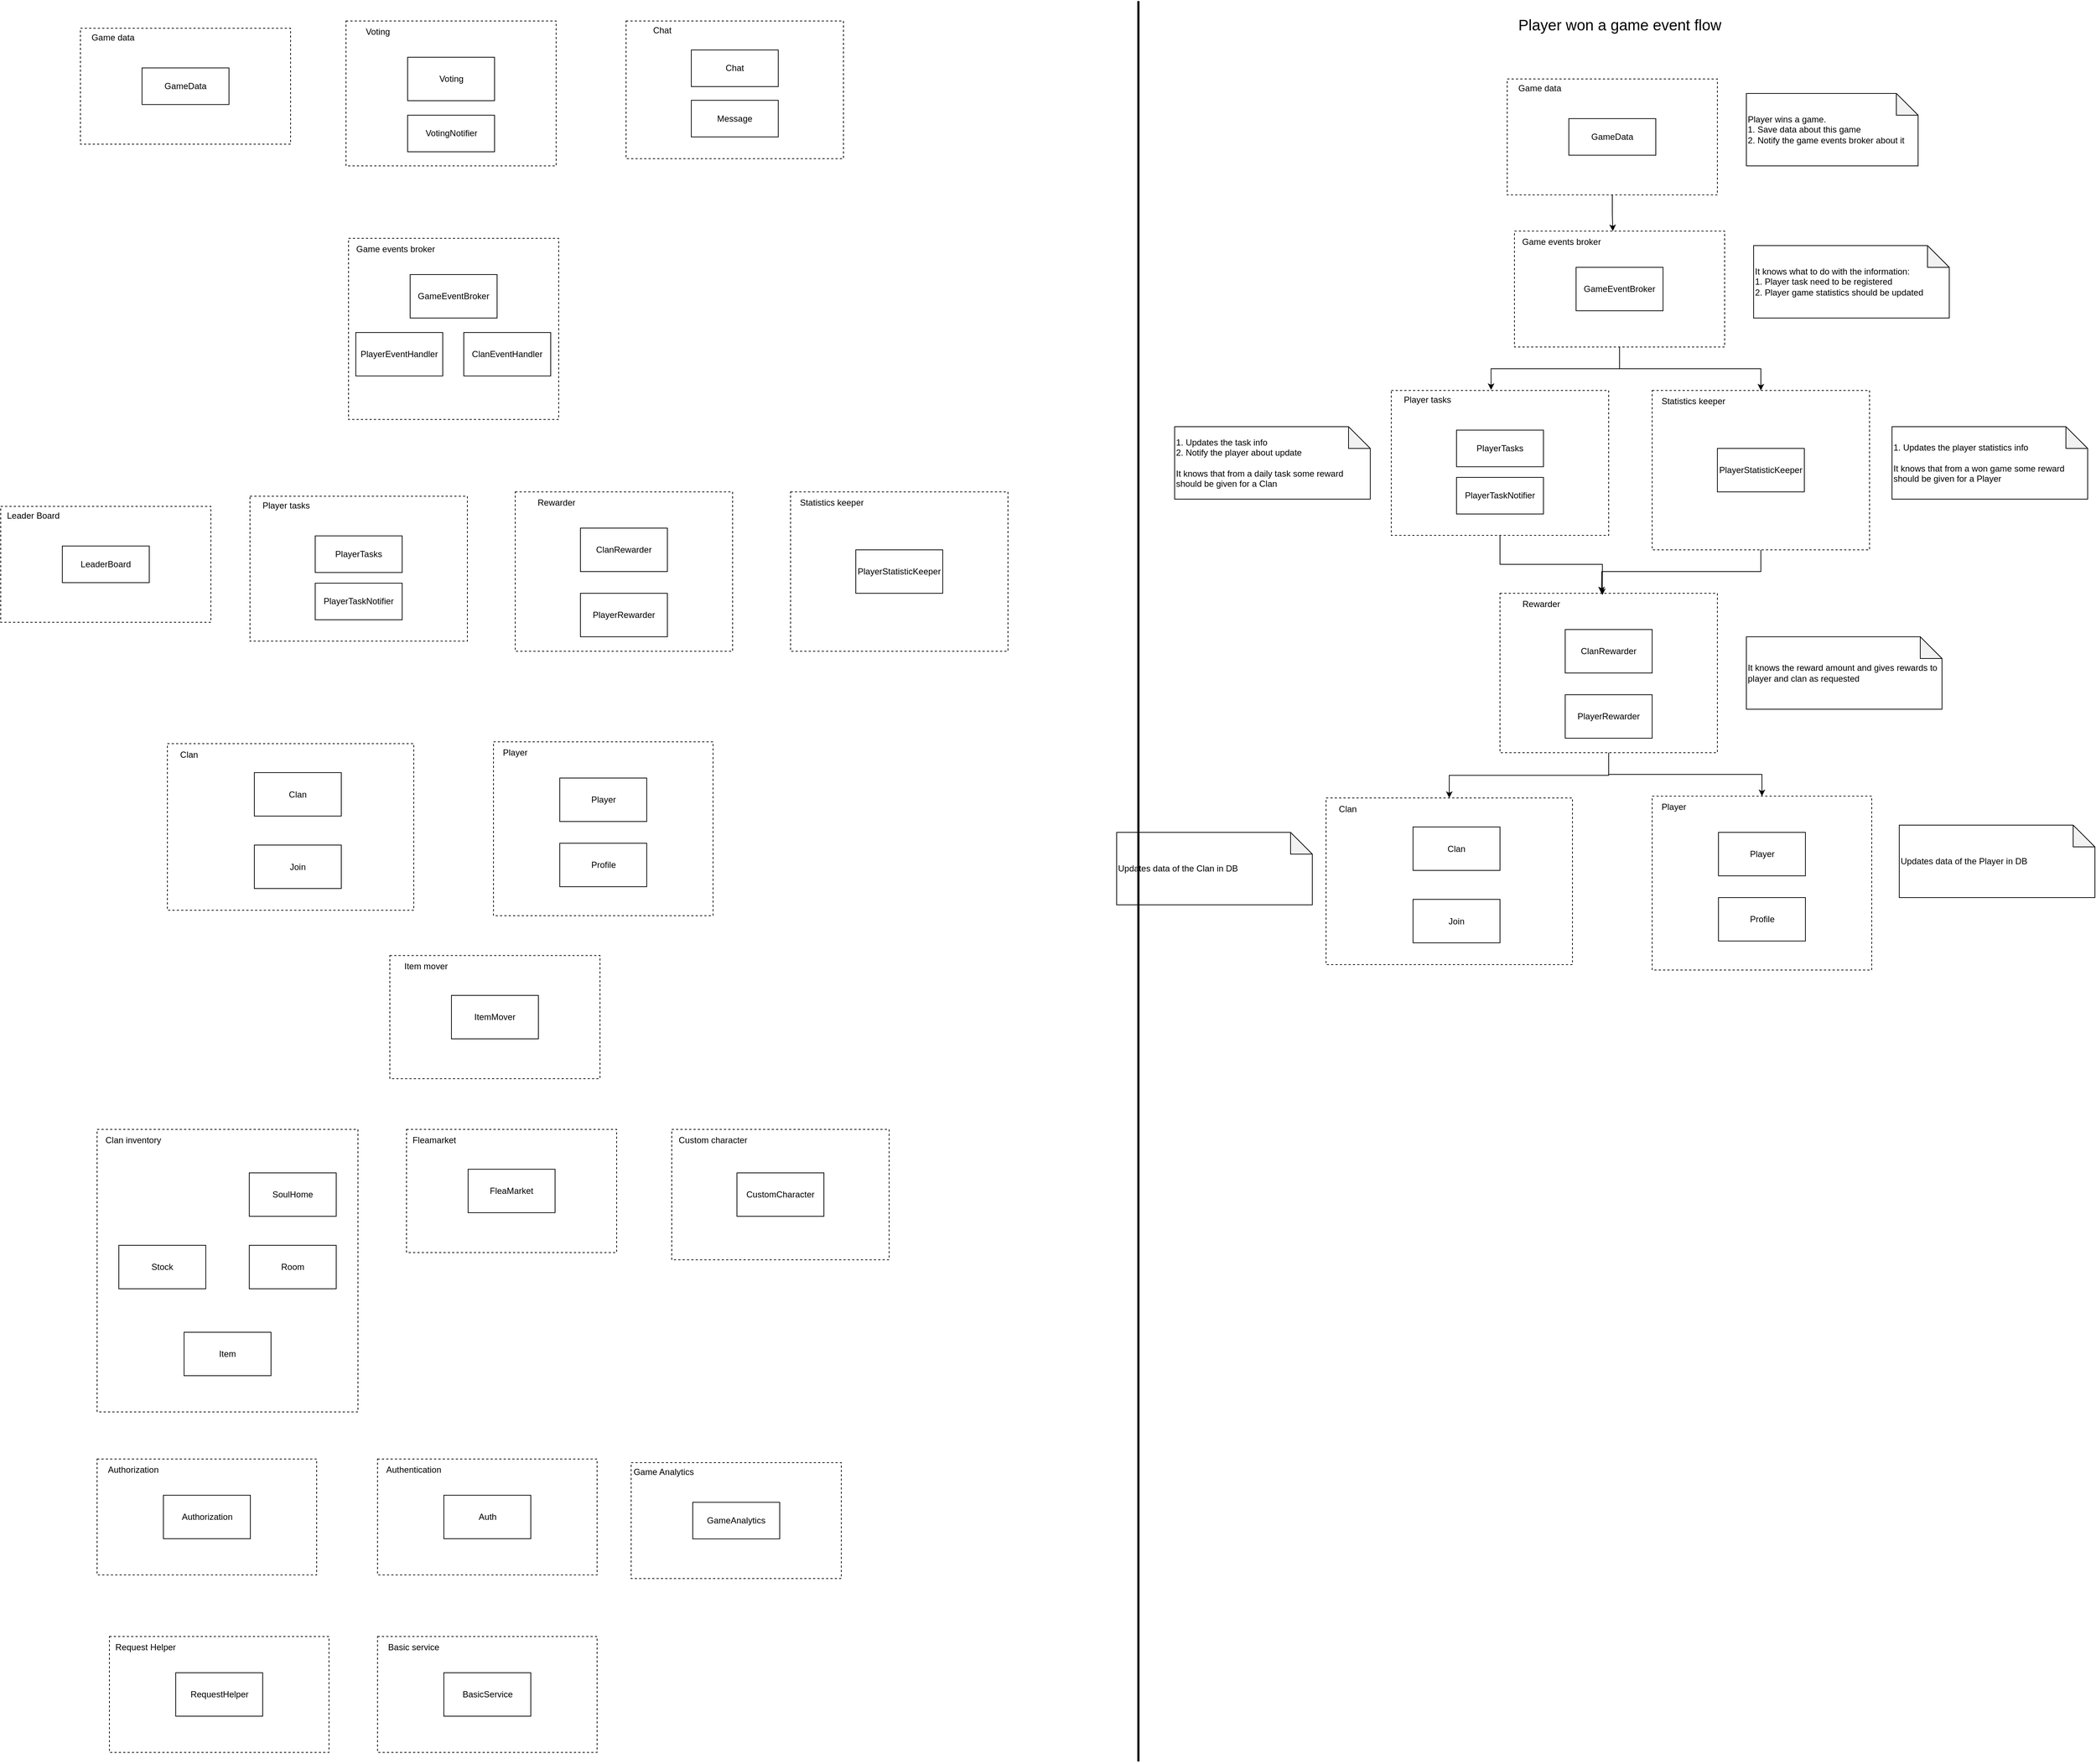 <mxfile version="24.7.17">
  <diagram id="C5RBs43oDa-KdzZeNtuy" name="Page-1">
    <mxGraphModel dx="2083" dy="2445" grid="1" gridSize="10" guides="1" tooltips="1" connect="1" arrows="1" fold="1" page="1" pageScale="1" pageWidth="827" pageHeight="1169" math="0" shadow="0">
      <root>
        <mxCell id="WIyWlLk6GJQsqaUBKTNV-0" />
        <mxCell id="WIyWlLk6GJQsqaUBKTNV-1" parent="WIyWlLk6GJQsqaUBKTNV-0" />
        <mxCell id="xSpBKCksksXmDGPZZ2uK-2" value="" style="rounded=0;whiteSpace=wrap;html=1;dashed=1;fillColor=none;" parent="WIyWlLk6GJQsqaUBKTNV-1" vertex="1">
          <mxGeometry x="273" y="480" width="360" height="390" as="geometry" />
        </mxCell>
        <mxCell id="_3Yxe7j3_LtKffiDOUv9-1" value="SoulHome" style="rounded=0;whiteSpace=wrap;html=1;" parent="WIyWlLk6GJQsqaUBKTNV-1" vertex="1">
          <mxGeometry x="483" y="540" width="120" height="60" as="geometry" />
        </mxCell>
        <mxCell id="_3Yxe7j3_LtKffiDOUv9-2" value="Stock" style="rounded=0;whiteSpace=wrap;html=1;" parent="WIyWlLk6GJQsqaUBKTNV-1" vertex="1">
          <mxGeometry x="303" y="640" width="120" height="60" as="geometry" />
        </mxCell>
        <mxCell id="_3Yxe7j3_LtKffiDOUv9-3" value="Room" style="rounded=0;whiteSpace=wrap;html=1;" parent="WIyWlLk6GJQsqaUBKTNV-1" vertex="1">
          <mxGeometry x="483" y="640" width="120" height="60" as="geometry" />
        </mxCell>
        <mxCell id="_3Yxe7j3_LtKffiDOUv9-4" value="Item" style="rounded=0;whiteSpace=wrap;html=1;" parent="WIyWlLk6GJQsqaUBKTNV-1" vertex="1">
          <mxGeometry x="393" y="760" width="120" height="60" as="geometry" />
        </mxCell>
        <mxCell id="xSpBKCksksXmDGPZZ2uK-0" value="Clan inventory" style="text;html=1;align=center;verticalAlign=middle;whiteSpace=wrap;rounded=0;" parent="WIyWlLk6GJQsqaUBKTNV-1" vertex="1">
          <mxGeometry x="273" y="480" width="100" height="30" as="geometry" />
        </mxCell>
        <mxCell id="xSpBKCksksXmDGPZZ2uK-36" value="" style="group" parent="WIyWlLk6GJQsqaUBKTNV-1" vertex="1" connectable="0">
          <mxGeometry x="370" y="-52.5" width="340" height="230" as="geometry" />
        </mxCell>
        <mxCell id="xSpBKCksksXmDGPZZ2uK-1" value="" style="rounded=0;whiteSpace=wrap;html=1;dashed=1;fillColor=none;" parent="xSpBKCksksXmDGPZZ2uK-36" vertex="1">
          <mxGeometry width="340" height="230" as="geometry" />
        </mxCell>
        <mxCell id="_3Yxe7j3_LtKffiDOUv9-0" value="Clan" style="rounded=0;whiteSpace=wrap;html=1;" parent="xSpBKCksksXmDGPZZ2uK-36" vertex="1">
          <mxGeometry x="120" y="40" width="120" height="60" as="geometry" />
        </mxCell>
        <mxCell id="_3Yxe7j3_LtKffiDOUv9-15" value="Clan" style="text;html=1;align=center;verticalAlign=middle;whiteSpace=wrap;rounded=0;" parent="xSpBKCksksXmDGPZZ2uK-36" vertex="1">
          <mxGeometry width="60" height="30" as="geometry" />
        </mxCell>
        <mxCell id="xSpBKCksksXmDGPZZ2uK-3" value="Join" style="rounded=0;whiteSpace=wrap;html=1;" parent="xSpBKCksksXmDGPZZ2uK-36" vertex="1">
          <mxGeometry x="120" y="140" width="120" height="60" as="geometry" />
        </mxCell>
        <mxCell id="xSpBKCksksXmDGPZZ2uK-37" value="" style="group" parent="WIyWlLk6GJQsqaUBKTNV-1" vertex="1" connectable="0">
          <mxGeometry x="820" y="-55" width="303" height="240" as="geometry" />
        </mxCell>
        <mxCell id="_3Yxe7j3_LtKffiDOUv9-12" value="" style="rounded=0;whiteSpace=wrap;html=1;dashed=1;fillColor=none;" parent="xSpBKCksksXmDGPZZ2uK-37" vertex="1">
          <mxGeometry width="303" height="240" as="geometry" />
        </mxCell>
        <mxCell id="_3Yxe7j3_LtKffiDOUv9-5" value="Player" style="rounded=0;whiteSpace=wrap;html=1;" parent="xSpBKCksksXmDGPZZ2uK-37" vertex="1">
          <mxGeometry x="91.5" y="50" width="120" height="60" as="geometry" />
        </mxCell>
        <mxCell id="_3Yxe7j3_LtKffiDOUv9-16" value="Player" style="text;html=1;align=center;verticalAlign=middle;whiteSpace=wrap;rounded=0;" parent="xSpBKCksksXmDGPZZ2uK-37" vertex="1">
          <mxGeometry width="60" height="30" as="geometry" />
        </mxCell>
        <mxCell id="xSpBKCksksXmDGPZZ2uK-22" value="Profile" style="rounded=0;whiteSpace=wrap;html=1;" parent="xSpBKCksksXmDGPZZ2uK-37" vertex="1">
          <mxGeometry x="91.5" y="140" width="120" height="60" as="geometry" />
        </mxCell>
        <mxCell id="xSpBKCksksXmDGPZZ2uK-39" value="" style="group" parent="WIyWlLk6GJQsqaUBKTNV-1" vertex="1" connectable="0">
          <mxGeometry x="660" y="935" width="303" height="160" as="geometry" />
        </mxCell>
        <mxCell id="xSpBKCksksXmDGPZZ2uK-23" value="" style="rounded=0;whiteSpace=wrap;html=1;dashed=1;fillColor=none;" parent="xSpBKCksksXmDGPZZ2uK-39" vertex="1">
          <mxGeometry width="303" height="160" as="geometry" />
        </mxCell>
        <mxCell id="xSpBKCksksXmDGPZZ2uK-24" value="Auth" style="rounded=0;whiteSpace=wrap;html=1;" parent="xSpBKCksksXmDGPZZ2uK-39" vertex="1">
          <mxGeometry x="91.5" y="50" width="120" height="60" as="geometry" />
        </mxCell>
        <mxCell id="xSpBKCksksXmDGPZZ2uK-26" value="Authentication" style="text;html=1;align=center;verticalAlign=middle;whiteSpace=wrap;rounded=0;" parent="xSpBKCksksXmDGPZZ2uK-39" vertex="1">
          <mxGeometry width="100" height="30" as="geometry" />
        </mxCell>
        <mxCell id="xSpBKCksksXmDGPZZ2uK-40" value="" style="group" parent="WIyWlLk6GJQsqaUBKTNV-1" vertex="1" connectable="0">
          <mxGeometry x="1066" y="480" width="300" height="180" as="geometry" />
        </mxCell>
        <mxCell id="xSpBKCksksXmDGPZZ2uK-6" value="" style="rounded=0;whiteSpace=wrap;html=1;dashed=1;fillColor=none;" parent="xSpBKCksksXmDGPZZ2uK-40" vertex="1">
          <mxGeometry width="300" height="180" as="geometry" />
        </mxCell>
        <mxCell id="_3Yxe7j3_LtKffiDOUv9-6" value="CustomCharacter" style="rounded=0;whiteSpace=wrap;html=1;" parent="xSpBKCksksXmDGPZZ2uK-40" vertex="1">
          <mxGeometry x="90" y="60" width="120" height="60" as="geometry" />
        </mxCell>
        <mxCell id="xSpBKCksksXmDGPZZ2uK-7" value="Custom character" style="text;html=1;align=center;verticalAlign=middle;whiteSpace=wrap;rounded=0;" parent="xSpBKCksksXmDGPZZ2uK-40" vertex="1">
          <mxGeometry width="114" height="30" as="geometry" />
        </mxCell>
        <mxCell id="xSpBKCksksXmDGPZZ2uK-41" value="" style="group" parent="WIyWlLk6GJQsqaUBKTNV-1" vertex="1" connectable="0">
          <mxGeometry x="250" y="-1040" width="290" height="160" as="geometry" />
        </mxCell>
        <mxCell id="_3Yxe7j3_LtKffiDOUv9-13" value="" style="rounded=0;whiteSpace=wrap;html=1;dashed=1;fillColor=none;" parent="xSpBKCksksXmDGPZZ2uK-41" vertex="1">
          <mxGeometry width="290" height="160" as="geometry" />
        </mxCell>
        <mxCell id="_3Yxe7j3_LtKffiDOUv9-8" value="GameData" style="rounded=0;whiteSpace=wrap;html=1;" parent="xSpBKCksksXmDGPZZ2uK-41" vertex="1">
          <mxGeometry x="85" y="54.738" width="120" height="50.526" as="geometry" />
        </mxCell>
        <mxCell id="_3Yxe7j3_LtKffiDOUv9-18" value="Game data" style="text;html=1;align=center;verticalAlign=middle;whiteSpace=wrap;rounded=0;" parent="xSpBKCksksXmDGPZZ2uK-41" vertex="1">
          <mxGeometry width="90" height="25.263" as="geometry" />
        </mxCell>
        <mxCell id="xSpBKCksksXmDGPZZ2uK-42" value="" style="group" parent="WIyWlLk6GJQsqaUBKTNV-1" vertex="1" connectable="0">
          <mxGeometry x="273" y="935" width="303" height="160" as="geometry" />
        </mxCell>
        <mxCell id="xSpBKCksksXmDGPZZ2uK-28" value="" style="rounded=0;whiteSpace=wrap;html=1;dashed=1;fillColor=none;" parent="xSpBKCksksXmDGPZZ2uK-42" vertex="1">
          <mxGeometry width="303" height="160" as="geometry" />
        </mxCell>
        <mxCell id="xSpBKCksksXmDGPZZ2uK-29" value="Authorization" style="rounded=0;whiteSpace=wrap;html=1;" parent="xSpBKCksksXmDGPZZ2uK-42" vertex="1">
          <mxGeometry x="91.5" y="50" width="120" height="60" as="geometry" />
        </mxCell>
        <mxCell id="xSpBKCksksXmDGPZZ2uK-30" value="Authorization" style="text;html=1;align=center;verticalAlign=middle;whiteSpace=wrap;rounded=0;" parent="xSpBKCksksXmDGPZZ2uK-42" vertex="1">
          <mxGeometry width="100" height="30" as="geometry" />
        </mxCell>
        <mxCell id="xSpBKCksksXmDGPZZ2uK-43" value="" style="group" parent="WIyWlLk6GJQsqaUBKTNV-1" vertex="1" connectable="0">
          <mxGeometry x="700" y="480" width="290" height="170" as="geometry" />
        </mxCell>
        <mxCell id="_3Yxe7j3_LtKffiDOUv9-14" value="" style="rounded=0;whiteSpace=wrap;html=1;dashed=1;fillColor=none;" parent="xSpBKCksksXmDGPZZ2uK-43" vertex="1">
          <mxGeometry width="290" height="170" as="geometry" />
        </mxCell>
        <mxCell id="_3Yxe7j3_LtKffiDOUv9-9" value="FleaMarket" style="rounded=0;whiteSpace=wrap;html=1;" parent="xSpBKCksksXmDGPZZ2uK-43" vertex="1">
          <mxGeometry x="85" y="55" width="120" height="60" as="geometry" />
        </mxCell>
        <mxCell id="_3Yxe7j3_LtKffiDOUv9-17" value="Fleamarket&amp;nbsp;" style="text;html=1;align=center;verticalAlign=middle;whiteSpace=wrap;rounded=0;" parent="xSpBKCksksXmDGPZZ2uK-43" vertex="1">
          <mxGeometry x="10" width="60" height="30" as="geometry" />
        </mxCell>
        <mxCell id="xSpBKCksksXmDGPZZ2uK-45" value="" style="group" parent="WIyWlLk6GJQsqaUBKTNV-1" vertex="1" connectable="0">
          <mxGeometry x="660" y="1180" width="303" height="160" as="geometry" />
        </mxCell>
        <mxCell id="xSpBKCksksXmDGPZZ2uK-32" value="" style="rounded=0;whiteSpace=wrap;html=1;dashed=1;fillColor=none;" parent="xSpBKCksksXmDGPZZ2uK-45" vertex="1">
          <mxGeometry width="303" height="160" as="geometry" />
        </mxCell>
        <mxCell id="xSpBKCksksXmDGPZZ2uK-33" value="Ba&lt;span style=&quot;background-color: initial;&quot;&gt;sic service&lt;/span&gt;" style="text;html=1;align=center;verticalAlign=middle;whiteSpace=wrap;rounded=0;" parent="xSpBKCksksXmDGPZZ2uK-45" vertex="1">
          <mxGeometry width="100" height="30" as="geometry" />
        </mxCell>
        <mxCell id="xSpBKCksksXmDGPZZ2uK-35" value="BasicService" style="rounded=0;whiteSpace=wrap;html=1;" parent="xSpBKCksksXmDGPZZ2uK-45" vertex="1">
          <mxGeometry x="91.5" y="50" width="120" height="60" as="geometry" />
        </mxCell>
        <mxCell id="xSpBKCksksXmDGPZZ2uK-49" value="" style="group" parent="WIyWlLk6GJQsqaUBKTNV-1" vertex="1" connectable="0">
          <mxGeometry x="850" y="-400" width="300" height="220" as="geometry" />
        </mxCell>
        <mxCell id="xSpBKCksksXmDGPZZ2uK-50" value="" style="rounded=0;whiteSpace=wrap;html=1;dashed=1;fillColor=none;" parent="xSpBKCksksXmDGPZZ2uK-49" vertex="1">
          <mxGeometry width="300" height="220" as="geometry" />
        </mxCell>
        <mxCell id="xSpBKCksksXmDGPZZ2uK-51" value="ClanRewarder" style="rounded=0;whiteSpace=wrap;html=1;" parent="xSpBKCksksXmDGPZZ2uK-49" vertex="1">
          <mxGeometry x="90" y="50" width="120" height="60" as="geometry" />
        </mxCell>
        <mxCell id="xSpBKCksksXmDGPZZ2uK-52" value="Rewarder" style="text;html=1;align=center;verticalAlign=middle;whiteSpace=wrap;rounded=0;" parent="xSpBKCksksXmDGPZZ2uK-49" vertex="1">
          <mxGeometry width="114" height="30" as="geometry" />
        </mxCell>
        <mxCell id="xSpBKCksksXmDGPZZ2uK-53" value="PlayerRewarder" style="rounded=0;whiteSpace=wrap;html=1;" parent="xSpBKCksksXmDGPZZ2uK-49" vertex="1">
          <mxGeometry x="90" y="140" width="120" height="60" as="geometry" />
        </mxCell>
        <mxCell id="xSpBKCksksXmDGPZZ2uK-79" value="" style="group" parent="WIyWlLk6GJQsqaUBKTNV-1" vertex="1" connectable="0">
          <mxGeometry x="677" y="240" width="290" height="170" as="geometry" />
        </mxCell>
        <mxCell id="xSpBKCksksXmDGPZZ2uK-80" value="" style="rounded=0;whiteSpace=wrap;html=1;dashed=1;fillColor=none;" parent="xSpBKCksksXmDGPZZ2uK-79" vertex="1">
          <mxGeometry width="290" height="170" as="geometry" />
        </mxCell>
        <mxCell id="xSpBKCksksXmDGPZZ2uK-81" value="ItemMover" style="rounded=0;whiteSpace=wrap;html=1;" parent="xSpBKCksksXmDGPZZ2uK-79" vertex="1">
          <mxGeometry x="85" y="55" width="120" height="60" as="geometry" />
        </mxCell>
        <mxCell id="xSpBKCksksXmDGPZZ2uK-82" value="Item mover" style="text;html=1;align=center;verticalAlign=middle;whiteSpace=wrap;rounded=0;" parent="xSpBKCksksXmDGPZZ2uK-79" vertex="1">
          <mxGeometry x="10" width="80" height="30" as="geometry" />
        </mxCell>
        <mxCell id="xSpBKCksksXmDGPZZ2uK-92" value="" style="group" parent="WIyWlLk6GJQsqaUBKTNV-1" vertex="1" connectable="0">
          <mxGeometry x="1003" y="-1050" width="300" height="190" as="geometry" />
        </mxCell>
        <mxCell id="xSpBKCksksXmDGPZZ2uK-93" value="" style="rounded=0;whiteSpace=wrap;html=1;dashed=1;fillColor=none;" parent="xSpBKCksksXmDGPZZ2uK-92" vertex="1">
          <mxGeometry width="300" height="190" as="geometry" />
        </mxCell>
        <mxCell id="xSpBKCksksXmDGPZZ2uK-94" value="Chat" style="rounded=0;whiteSpace=wrap;html=1;" parent="xSpBKCksksXmDGPZZ2uK-92" vertex="1">
          <mxGeometry x="90" y="39.997" width="120" height="50.526" as="geometry" />
        </mxCell>
        <mxCell id="xSpBKCksksXmDGPZZ2uK-95" value="Chat" style="text;html=1;align=center;verticalAlign=middle;whiteSpace=wrap;rounded=0;" parent="xSpBKCksksXmDGPZZ2uK-92" vertex="1">
          <mxGeometry width="100" height="25.263" as="geometry" />
        </mxCell>
        <mxCell id="xSpBKCksksXmDGPZZ2uK-96" value="Message" style="rounded=0;whiteSpace=wrap;html=1;" parent="xSpBKCksksXmDGPZZ2uK-92" vertex="1">
          <mxGeometry x="90" y="109.477" width="120" height="50.526" as="geometry" />
        </mxCell>
        <mxCell id="xSpBKCksksXmDGPZZ2uK-101" value="" style="group" parent="WIyWlLk6GJQsqaUBKTNV-1" vertex="1" connectable="0">
          <mxGeometry x="1230" y="-400" width="300" height="220" as="geometry" />
        </mxCell>
        <mxCell id="xSpBKCksksXmDGPZZ2uK-102" value="" style="rounded=0;whiteSpace=wrap;html=1;dashed=1;fillColor=none;" parent="xSpBKCksksXmDGPZZ2uK-101" vertex="1">
          <mxGeometry width="300" height="220" as="geometry" />
        </mxCell>
        <mxCell id="xSpBKCksksXmDGPZZ2uK-104" value="Statistics keeper" style="text;html=1;align=center;verticalAlign=middle;whiteSpace=wrap;rounded=0;" parent="xSpBKCksksXmDGPZZ2uK-101" vertex="1">
          <mxGeometry width="114" height="30" as="geometry" />
        </mxCell>
        <mxCell id="xSpBKCksksXmDGPZZ2uK-105" value="PlayerStatisticKeeper" style="rounded=0;whiteSpace=wrap;html=1;" parent="xSpBKCksksXmDGPZZ2uK-101" vertex="1">
          <mxGeometry x="90" y="80" width="120" height="60" as="geometry" />
        </mxCell>
        <mxCell id="xSpBKCksksXmDGPZZ2uK-106" value="" style="group" parent="WIyWlLk6GJQsqaUBKTNV-1" vertex="1" connectable="0">
          <mxGeometry x="620" y="-750" width="290" height="250" as="geometry" />
        </mxCell>
        <mxCell id="xSpBKCksksXmDGPZZ2uK-107" value="" style="rounded=0;whiteSpace=wrap;html=1;dashed=1;fillColor=none;" parent="xSpBKCksksXmDGPZZ2uK-106" vertex="1">
          <mxGeometry width="290" height="250" as="geometry" />
        </mxCell>
        <mxCell id="xSpBKCksksXmDGPZZ2uK-108" value="GameEventBroker" style="rounded=0;whiteSpace=wrap;html=1;" parent="xSpBKCksksXmDGPZZ2uK-106" vertex="1">
          <mxGeometry x="85" y="50" width="120" height="60" as="geometry" />
        </mxCell>
        <mxCell id="xSpBKCksksXmDGPZZ2uK-109" value="Game events broker" style="text;html=1;align=center;verticalAlign=middle;whiteSpace=wrap;rounded=0;" parent="xSpBKCksksXmDGPZZ2uK-106" vertex="1">
          <mxGeometry width="130" height="30" as="geometry" />
        </mxCell>
        <mxCell id="3SYLePcLEChU1F_e8hGt-3" value="PlayerEventHandler" style="rounded=0;whiteSpace=wrap;html=1;" parent="xSpBKCksksXmDGPZZ2uK-106" vertex="1">
          <mxGeometry x="10" y="130" width="120" height="60" as="geometry" />
        </mxCell>
        <mxCell id="3SYLePcLEChU1F_e8hGt-4" value="ClanEventHandler" style="rounded=0;whiteSpace=wrap;html=1;" parent="xSpBKCksksXmDGPZZ2uK-106" vertex="1">
          <mxGeometry x="159" y="130" width="120" height="60" as="geometry" />
        </mxCell>
        <mxCell id="xSpBKCksksXmDGPZZ2uK-116" value="" style="group" parent="WIyWlLk6GJQsqaUBKTNV-1" vertex="1" connectable="0">
          <mxGeometry x="616.5" y="-1050" width="290" height="200" as="geometry" />
        </mxCell>
        <mxCell id="xSpBKCksksXmDGPZZ2uK-4" value="" style="rounded=0;whiteSpace=wrap;html=1;dashed=1;fillColor=none;container=0;" parent="xSpBKCksksXmDGPZZ2uK-116" vertex="1">
          <mxGeometry width="290" height="200" as="geometry" />
        </mxCell>
        <mxCell id="_3Yxe7j3_LtKffiDOUv9-10" value="Voting" style="rounded=0;whiteSpace=wrap;html=1;container=0;" parent="xSpBKCksksXmDGPZZ2uK-116" vertex="1">
          <mxGeometry x="85" y="50" width="120" height="60" as="geometry" />
        </mxCell>
        <mxCell id="xSpBKCksksXmDGPZZ2uK-5" value="Voting" style="text;html=1;align=center;verticalAlign=middle;whiteSpace=wrap;rounded=0;container=0;" parent="xSpBKCksksXmDGPZZ2uK-116" vertex="1">
          <mxGeometry width="87" height="30" as="geometry" />
        </mxCell>
        <mxCell id="xSpBKCksksXmDGPZZ2uK-115" value="VotingNotifier" style="rounded=0;whiteSpace=wrap;html=1;container=0;" parent="xSpBKCksksXmDGPZZ2uK-116" vertex="1">
          <mxGeometry x="85" y="129.997" width="120" height="50.526" as="geometry" />
        </mxCell>
        <mxCell id="xSpBKCksksXmDGPZZ2uK-117" value="" style="group" parent="WIyWlLk6GJQsqaUBKTNV-1" vertex="1" connectable="0">
          <mxGeometry x="484" y="-394" width="300" height="200" as="geometry" />
        </mxCell>
        <mxCell id="xSpBKCksksXmDGPZZ2uK-8" value="" style="rounded=0;whiteSpace=wrap;html=1;dashed=1;fillColor=none;" parent="xSpBKCksksXmDGPZZ2uK-117" vertex="1">
          <mxGeometry width="300" height="200" as="geometry" />
        </mxCell>
        <mxCell id="_3Yxe7j3_LtKffiDOUv9-7" value="PlayerTasks" style="rounded=0;whiteSpace=wrap;html=1;" parent="xSpBKCksksXmDGPZZ2uK-117" vertex="1">
          <mxGeometry x="90" y="54.737" width="120" height="50.526" as="geometry" />
        </mxCell>
        <mxCell id="xSpBKCksksXmDGPZZ2uK-9" value="Player tasks" style="text;html=1;align=center;verticalAlign=middle;whiteSpace=wrap;rounded=0;" parent="xSpBKCksksXmDGPZZ2uK-117" vertex="1">
          <mxGeometry width="100" height="25.263" as="geometry" />
        </mxCell>
        <mxCell id="xSpBKCksksXmDGPZZ2uK-112" value="PlayerTaskNotifier" style="rounded=0;whiteSpace=wrap;html=1;" parent="xSpBKCksksXmDGPZZ2uK-117" vertex="1">
          <mxGeometry x="90" y="119.997" width="120" height="50.526" as="geometry" />
        </mxCell>
        <mxCell id="xSpBKCksksXmDGPZZ2uK-120" value="" style="group" parent="WIyWlLk6GJQsqaUBKTNV-1" vertex="1" connectable="0">
          <mxGeometry x="2219" y="-970" width="290" height="160" as="geometry" />
        </mxCell>
        <mxCell id="xSpBKCksksXmDGPZZ2uK-121" value="" style="rounded=0;whiteSpace=wrap;html=1;dashed=1;fillColor=none;" parent="xSpBKCksksXmDGPZZ2uK-120" vertex="1">
          <mxGeometry width="290" height="160" as="geometry" />
        </mxCell>
        <mxCell id="xSpBKCksksXmDGPZZ2uK-122" value="GameData" style="rounded=0;whiteSpace=wrap;html=1;" parent="xSpBKCksksXmDGPZZ2uK-120" vertex="1">
          <mxGeometry x="85" y="54.738" width="120" height="50.526" as="geometry" />
        </mxCell>
        <mxCell id="xSpBKCksksXmDGPZZ2uK-123" value="Game data" style="text;html=1;align=center;verticalAlign=middle;whiteSpace=wrap;rounded=0;" parent="xSpBKCksksXmDGPZZ2uK-120" vertex="1">
          <mxGeometry width="90" height="25.263" as="geometry" />
        </mxCell>
        <mxCell id="xSpBKCksksXmDGPZZ2uK-124" value="" style="group" parent="WIyWlLk6GJQsqaUBKTNV-1" vertex="1" connectable="0">
          <mxGeometry x="2229" y="-760" width="290" height="160" as="geometry" />
        </mxCell>
        <mxCell id="xSpBKCksksXmDGPZZ2uK-125" value="" style="rounded=0;whiteSpace=wrap;html=1;dashed=1;fillColor=none;" parent="xSpBKCksksXmDGPZZ2uK-124" vertex="1">
          <mxGeometry width="290" height="160" as="geometry" />
        </mxCell>
        <mxCell id="xSpBKCksksXmDGPZZ2uK-126" value="GameEventBroker" style="rounded=0;whiteSpace=wrap;html=1;" parent="xSpBKCksksXmDGPZZ2uK-124" vertex="1">
          <mxGeometry x="85" y="50" width="120" height="60" as="geometry" />
        </mxCell>
        <mxCell id="xSpBKCksksXmDGPZZ2uK-127" value="Game events broker" style="text;html=1;align=center;verticalAlign=middle;whiteSpace=wrap;rounded=0;" parent="xSpBKCksksXmDGPZZ2uK-124" vertex="1">
          <mxGeometry width="130" height="30" as="geometry" />
        </mxCell>
        <mxCell id="xSpBKCksksXmDGPZZ2uK-128" value="" style="group" parent="WIyWlLk6GJQsqaUBKTNV-1" vertex="1" connectable="0">
          <mxGeometry x="2059" y="-540" width="300" height="200" as="geometry" />
        </mxCell>
        <mxCell id="xSpBKCksksXmDGPZZ2uK-129" value="" style="rounded=0;whiteSpace=wrap;html=1;dashed=1;fillColor=none;" parent="xSpBKCksksXmDGPZZ2uK-128" vertex="1">
          <mxGeometry width="300" height="200" as="geometry" />
        </mxCell>
        <mxCell id="xSpBKCksksXmDGPZZ2uK-130" value="PlayerTasks" style="rounded=0;whiteSpace=wrap;html=1;" parent="xSpBKCksksXmDGPZZ2uK-128" vertex="1">
          <mxGeometry x="90" y="54.737" width="120" height="50.526" as="geometry" />
        </mxCell>
        <mxCell id="xSpBKCksksXmDGPZZ2uK-131" value="Player tasks" style="text;html=1;align=center;verticalAlign=middle;whiteSpace=wrap;rounded=0;" parent="xSpBKCksksXmDGPZZ2uK-128" vertex="1">
          <mxGeometry width="100" height="25.263" as="geometry" />
        </mxCell>
        <mxCell id="xSpBKCksksXmDGPZZ2uK-132" value="PlayerTaskNotifier" style="rounded=0;whiteSpace=wrap;html=1;" parent="xSpBKCksksXmDGPZZ2uK-128" vertex="1">
          <mxGeometry x="90" y="119.997" width="120" height="50.526" as="geometry" />
        </mxCell>
        <mxCell id="xSpBKCksksXmDGPZZ2uK-133" value="" style="group" parent="WIyWlLk6GJQsqaUBKTNV-1" vertex="1" connectable="0">
          <mxGeometry x="2419" y="-540" width="300" height="220" as="geometry" />
        </mxCell>
        <mxCell id="xSpBKCksksXmDGPZZ2uK-157" style="edgeStyle=orthogonalEdgeStyle;rounded=0;orthogonalLoop=1;jettySize=auto;html=1;exitX=0.5;exitY=1;exitDx=0;exitDy=0;" parent="xSpBKCksksXmDGPZZ2uK-133" source="xSpBKCksksXmDGPZZ2uK-134" edge="1">
          <mxGeometry relative="1" as="geometry">
            <mxPoint x="-70" y="280" as="targetPoint" />
          </mxGeometry>
        </mxCell>
        <mxCell id="xSpBKCksksXmDGPZZ2uK-134" value="" style="rounded=0;whiteSpace=wrap;html=1;dashed=1;fillColor=none;" parent="xSpBKCksksXmDGPZZ2uK-133" vertex="1">
          <mxGeometry width="300" height="220" as="geometry" />
        </mxCell>
        <mxCell id="xSpBKCksksXmDGPZZ2uK-136" value="Statistics keeper" style="text;html=1;align=center;verticalAlign=middle;whiteSpace=wrap;rounded=0;" parent="xSpBKCksksXmDGPZZ2uK-133" vertex="1">
          <mxGeometry width="114" height="30" as="geometry" />
        </mxCell>
        <mxCell id="xSpBKCksksXmDGPZZ2uK-137" value="PlayerStatisticKeeper" style="rounded=0;whiteSpace=wrap;html=1;" parent="xSpBKCksksXmDGPZZ2uK-133" vertex="1">
          <mxGeometry x="90" y="80" width="120" height="60" as="geometry" />
        </mxCell>
        <mxCell id="xSpBKCksksXmDGPZZ2uK-138" value="" style="group" parent="WIyWlLk6GJQsqaUBKTNV-1" vertex="1" connectable="0">
          <mxGeometry x="2209" y="-260" width="300" height="220" as="geometry" />
        </mxCell>
        <mxCell id="xSpBKCksksXmDGPZZ2uK-139" value="" style="rounded=0;whiteSpace=wrap;html=1;dashed=1;fillColor=none;" parent="xSpBKCksksXmDGPZZ2uK-138" vertex="1">
          <mxGeometry width="300" height="220" as="geometry" />
        </mxCell>
        <mxCell id="xSpBKCksksXmDGPZZ2uK-140" value="ClanRewarder" style="rounded=0;whiteSpace=wrap;html=1;" parent="xSpBKCksksXmDGPZZ2uK-138" vertex="1">
          <mxGeometry x="90" y="50" width="120" height="60" as="geometry" />
        </mxCell>
        <mxCell id="xSpBKCksksXmDGPZZ2uK-141" value="Rewarder" style="text;html=1;align=center;verticalAlign=middle;whiteSpace=wrap;rounded=0;" parent="xSpBKCksksXmDGPZZ2uK-138" vertex="1">
          <mxGeometry width="114" height="30" as="geometry" />
        </mxCell>
        <mxCell id="xSpBKCksksXmDGPZZ2uK-142" value="PlayerRewarder" style="rounded=0;whiteSpace=wrap;html=1;" parent="xSpBKCksksXmDGPZZ2uK-138" vertex="1">
          <mxGeometry x="90" y="140" width="120" height="60" as="geometry" />
        </mxCell>
        <mxCell id="xSpBKCksksXmDGPZZ2uK-143" value="" style="group" parent="WIyWlLk6GJQsqaUBKTNV-1" vertex="1" connectable="0">
          <mxGeometry x="1969" y="22.5" width="340" height="230" as="geometry" />
        </mxCell>
        <mxCell id="xSpBKCksksXmDGPZZ2uK-144" value="" style="rounded=0;whiteSpace=wrap;html=1;dashed=1;fillColor=none;" parent="xSpBKCksksXmDGPZZ2uK-143" vertex="1">
          <mxGeometry width="340" height="230" as="geometry" />
        </mxCell>
        <mxCell id="xSpBKCksksXmDGPZZ2uK-145" value="Clan" style="rounded=0;whiteSpace=wrap;html=1;" parent="xSpBKCksksXmDGPZZ2uK-143" vertex="1">
          <mxGeometry x="120" y="40" width="120" height="60" as="geometry" />
        </mxCell>
        <mxCell id="xSpBKCksksXmDGPZZ2uK-146" value="Clan" style="text;html=1;align=center;verticalAlign=middle;whiteSpace=wrap;rounded=0;" parent="xSpBKCksksXmDGPZZ2uK-143" vertex="1">
          <mxGeometry width="60" height="30" as="geometry" />
        </mxCell>
        <mxCell id="xSpBKCksksXmDGPZZ2uK-147" value="Join" style="rounded=0;whiteSpace=wrap;html=1;" parent="xSpBKCksksXmDGPZZ2uK-143" vertex="1">
          <mxGeometry x="120" y="140" width="120" height="60" as="geometry" />
        </mxCell>
        <mxCell id="xSpBKCksksXmDGPZZ2uK-148" value="" style="group" parent="WIyWlLk6GJQsqaUBKTNV-1" vertex="1" connectable="0">
          <mxGeometry x="2419" y="20" width="303" height="240" as="geometry" />
        </mxCell>
        <mxCell id="xSpBKCksksXmDGPZZ2uK-149" value="" style="rounded=0;whiteSpace=wrap;html=1;dashed=1;fillColor=none;" parent="xSpBKCksksXmDGPZZ2uK-148" vertex="1">
          <mxGeometry width="303" height="240" as="geometry" />
        </mxCell>
        <mxCell id="xSpBKCksksXmDGPZZ2uK-150" value="Player" style="rounded=0;whiteSpace=wrap;html=1;" parent="xSpBKCksksXmDGPZZ2uK-148" vertex="1">
          <mxGeometry x="91.5" y="50" width="120" height="60" as="geometry" />
        </mxCell>
        <mxCell id="xSpBKCksksXmDGPZZ2uK-151" value="Player" style="text;html=1;align=center;verticalAlign=middle;whiteSpace=wrap;rounded=0;" parent="xSpBKCksksXmDGPZZ2uK-148" vertex="1">
          <mxGeometry width="60" height="30" as="geometry" />
        </mxCell>
        <mxCell id="xSpBKCksksXmDGPZZ2uK-152" value="Profile" style="rounded=0;whiteSpace=wrap;html=1;" parent="xSpBKCksksXmDGPZZ2uK-148" vertex="1">
          <mxGeometry x="91.5" y="140" width="120" height="60" as="geometry" />
        </mxCell>
        <mxCell id="xSpBKCksksXmDGPZZ2uK-153" style="edgeStyle=orthogonalEdgeStyle;rounded=0;orthogonalLoop=1;jettySize=auto;html=1;exitX=0.5;exitY=1;exitDx=0;exitDy=0;entryX=0.468;entryY=0;entryDx=0;entryDy=0;entryPerimeter=0;" parent="WIyWlLk6GJQsqaUBKTNV-1" source="xSpBKCksksXmDGPZZ2uK-121" target="xSpBKCksksXmDGPZZ2uK-125" edge="1">
          <mxGeometry relative="1" as="geometry" />
        </mxCell>
        <mxCell id="xSpBKCksksXmDGPZZ2uK-154" style="edgeStyle=orthogonalEdgeStyle;rounded=0;orthogonalLoop=1;jettySize=auto;html=1;exitX=0.5;exitY=1;exitDx=0;exitDy=0;entryX=0.459;entryY=-0.004;entryDx=0;entryDy=0;entryPerimeter=0;" parent="WIyWlLk6GJQsqaUBKTNV-1" source="xSpBKCksksXmDGPZZ2uK-125" target="xSpBKCksksXmDGPZZ2uK-129" edge="1">
          <mxGeometry relative="1" as="geometry" />
        </mxCell>
        <mxCell id="xSpBKCksksXmDGPZZ2uK-155" style="edgeStyle=orthogonalEdgeStyle;rounded=0;orthogonalLoop=1;jettySize=auto;html=1;entryX=0.5;entryY=0;entryDx=0;entryDy=0;" parent="WIyWlLk6GJQsqaUBKTNV-1" source="xSpBKCksksXmDGPZZ2uK-125" target="xSpBKCksksXmDGPZZ2uK-134" edge="1">
          <mxGeometry relative="1" as="geometry" />
        </mxCell>
        <mxCell id="xSpBKCksksXmDGPZZ2uK-156" style="edgeStyle=orthogonalEdgeStyle;rounded=0;orthogonalLoop=1;jettySize=auto;html=1;exitX=0.5;exitY=1;exitDx=0;exitDy=0;entryX=0.471;entryY=0.011;entryDx=0;entryDy=0;entryPerimeter=0;" parent="WIyWlLk6GJQsqaUBKTNV-1" source="xSpBKCksksXmDGPZZ2uK-129" target="xSpBKCksksXmDGPZZ2uK-139" edge="1">
          <mxGeometry relative="1" as="geometry" />
        </mxCell>
        <mxCell id="xSpBKCksksXmDGPZZ2uK-158" style="edgeStyle=orthogonalEdgeStyle;rounded=0;orthogonalLoop=1;jettySize=auto;html=1;exitX=0.5;exitY=1;exitDx=0;exitDy=0;" parent="WIyWlLk6GJQsqaUBKTNV-1" source="xSpBKCksksXmDGPZZ2uK-139" target="xSpBKCksksXmDGPZZ2uK-144" edge="1">
          <mxGeometry relative="1" as="geometry" />
        </mxCell>
        <mxCell id="xSpBKCksksXmDGPZZ2uK-159" style="edgeStyle=orthogonalEdgeStyle;rounded=0;orthogonalLoop=1;jettySize=auto;html=1;exitX=0.5;exitY=1;exitDx=0;exitDy=0;" parent="WIyWlLk6GJQsqaUBKTNV-1" source="xSpBKCksksXmDGPZZ2uK-139" target="xSpBKCksksXmDGPZZ2uK-149" edge="1">
          <mxGeometry relative="1" as="geometry" />
        </mxCell>
        <mxCell id="xSpBKCksksXmDGPZZ2uK-161" value="Player wins a game.&lt;div&gt;1. Save data about this game&lt;/div&gt;&lt;div&gt;2. Notify the game events broker about it&lt;/div&gt;" style="shape=note;whiteSpace=wrap;html=1;backgroundOutline=1;darkOpacity=0.05;align=left;" parent="WIyWlLk6GJQsqaUBKTNV-1" vertex="1">
          <mxGeometry x="2549" y="-950" width="237" height="100" as="geometry" />
        </mxCell>
        <mxCell id="xSpBKCksksXmDGPZZ2uK-162" value="&lt;div&gt;It knows what to do with the information:&lt;/div&gt;&lt;div&gt;1. Player task need to be registered&lt;/div&gt;&lt;div&gt;2. Player game statistics should be updated&lt;/div&gt;" style="shape=note;whiteSpace=wrap;html=1;backgroundOutline=1;darkOpacity=0.05;align=left;" parent="WIyWlLk6GJQsqaUBKTNV-1" vertex="1">
          <mxGeometry x="2559" y="-740" width="270" height="100" as="geometry" />
        </mxCell>
        <mxCell id="xSpBKCksksXmDGPZZ2uK-163" value="&lt;div&gt;1. Updates the task info&lt;/div&gt;&lt;div&gt;2. Notify the player about update&lt;/div&gt;&lt;div&gt;&lt;br&gt;&lt;/div&gt;&lt;div&gt;It knows that from a daily task some reward should be given for a Clan&lt;/div&gt;" style="shape=note;whiteSpace=wrap;html=1;backgroundOutline=1;darkOpacity=0.05;align=left;" parent="WIyWlLk6GJQsqaUBKTNV-1" vertex="1">
          <mxGeometry x="1760" y="-490" width="270" height="100" as="geometry" />
        </mxCell>
        <mxCell id="xSpBKCksksXmDGPZZ2uK-164" value="It knows the reward amount and gives rewards to player and clan as requested" style="shape=note;whiteSpace=wrap;html=1;backgroundOutline=1;darkOpacity=0.05;align=left;" parent="WIyWlLk6GJQsqaUBKTNV-1" vertex="1">
          <mxGeometry x="2549" y="-200" width="270" height="100" as="geometry" />
        </mxCell>
        <mxCell id="xSpBKCksksXmDGPZZ2uK-165" value="&lt;div&gt;1. Updates the player statistics info&lt;/div&gt;&lt;div&gt;&lt;br&gt;&lt;/div&gt;&lt;div&gt;It knows that from a won game&lt;span style=&quot;background-color: initial;&quot;&gt;&amp;nbsp;some reward should be given for a Player&lt;/span&gt;&lt;/div&gt;" style="shape=note;whiteSpace=wrap;html=1;backgroundOutline=1;darkOpacity=0.05;align=left;" parent="WIyWlLk6GJQsqaUBKTNV-1" vertex="1">
          <mxGeometry x="2750" y="-490" width="270" height="100" as="geometry" />
        </mxCell>
        <mxCell id="xSpBKCksksXmDGPZZ2uK-166" value="Updates data of the Player in DB" style="shape=note;whiteSpace=wrap;html=1;backgroundOutline=1;darkOpacity=0.05;align=left;" parent="WIyWlLk6GJQsqaUBKTNV-1" vertex="1">
          <mxGeometry x="2760" y="60" width="270" height="100" as="geometry" />
        </mxCell>
        <mxCell id="xSpBKCksksXmDGPZZ2uK-167" value="Updates data of the Clan in DB" style="shape=note;whiteSpace=wrap;html=1;backgroundOutline=1;darkOpacity=0.05;align=left;" parent="WIyWlLk6GJQsqaUBKTNV-1" vertex="1">
          <mxGeometry x="1680" y="70" width="270" height="100" as="geometry" />
        </mxCell>
        <mxCell id="xSpBKCksksXmDGPZZ2uK-168" value="&lt;font style=&quot;font-size: 21px;&quot;&gt;Player won a game event flow&lt;/font&gt;" style="text;html=1;align=center;verticalAlign=middle;whiteSpace=wrap;rounded=0;" parent="WIyWlLk6GJQsqaUBKTNV-1" vertex="1">
          <mxGeometry x="2208.5" y="-1060" width="331" height="30" as="geometry" />
        </mxCell>
        <mxCell id="xSpBKCksksXmDGPZZ2uK-170" value="" style="endArrow=none;html=1;rounded=0;strokeWidth=3;" parent="WIyWlLk6GJQsqaUBKTNV-1" edge="1">
          <mxGeometry width="50" height="50" relative="1" as="geometry">
            <mxPoint x="1710" y="1352.5" as="sourcePoint" />
            <mxPoint x="1710" y="-1077.5" as="targetPoint" />
          </mxGeometry>
        </mxCell>
        <mxCell id="4nH1tylTjXcQbyy2z9VR-2" value="" style="group" parent="WIyWlLk6GJQsqaUBKTNV-1" vertex="1" connectable="0">
          <mxGeometry x="290" y="1180" width="303" height="160" as="geometry" />
        </mxCell>
        <mxCell id="4nH1tylTjXcQbyy2z9VR-3" value="" style="rounded=0;whiteSpace=wrap;html=1;dashed=1;fillColor=none;" parent="4nH1tylTjXcQbyy2z9VR-2" vertex="1">
          <mxGeometry width="303" height="160" as="geometry" />
        </mxCell>
        <mxCell id="4nH1tylTjXcQbyy2z9VR-4" value="RequestHelper" style="rounded=0;whiteSpace=wrap;html=1;" parent="4nH1tylTjXcQbyy2z9VR-2" vertex="1">
          <mxGeometry x="91.5" y="50" width="120" height="60" as="geometry" />
        </mxCell>
        <mxCell id="4nH1tylTjXcQbyy2z9VR-5" value="Request Helper" style="text;html=1;align=center;verticalAlign=middle;whiteSpace=wrap;rounded=0;" parent="4nH1tylTjXcQbyy2z9VR-2" vertex="1">
          <mxGeometry width="100" height="30" as="geometry" />
        </mxCell>
        <mxCell id="4nH1tylTjXcQbyy2z9VR-14" value="" style="group" parent="WIyWlLk6GJQsqaUBKTNV-1" vertex="1" connectable="0">
          <mxGeometry x="1010" y="940" width="290" height="160" as="geometry" />
        </mxCell>
        <mxCell id="4nH1tylTjXcQbyy2z9VR-15" value="" style="rounded=0;whiteSpace=wrap;html=1;dashed=1;fillColor=none;" parent="4nH1tylTjXcQbyy2z9VR-14" vertex="1">
          <mxGeometry width="290" height="160" as="geometry" />
        </mxCell>
        <mxCell id="4nH1tylTjXcQbyy2z9VR-16" value="GameAnalytics" style="rounded=0;whiteSpace=wrap;html=1;" parent="4nH1tylTjXcQbyy2z9VR-14" vertex="1">
          <mxGeometry x="85" y="54.738" width="120" height="50.526" as="geometry" />
        </mxCell>
        <mxCell id="4nH1tylTjXcQbyy2z9VR-17" value="Game Analytics" style="text;html=1;align=center;verticalAlign=middle;whiteSpace=wrap;rounded=0;" parent="4nH1tylTjXcQbyy2z9VR-14" vertex="1">
          <mxGeometry width="90" height="25.263" as="geometry" />
        </mxCell>
        <mxCell id="4nH1tylTjXcQbyy2z9VR-18" value="" style="group" parent="WIyWlLk6GJQsqaUBKTNV-1" vertex="1" connectable="0">
          <mxGeometry x="140" y="-380" width="290" height="160" as="geometry" />
        </mxCell>
        <mxCell id="4nH1tylTjXcQbyy2z9VR-19" value="" style="rounded=0;whiteSpace=wrap;html=1;dashed=1;fillColor=none;" parent="4nH1tylTjXcQbyy2z9VR-18" vertex="1">
          <mxGeometry width="290" height="160" as="geometry" />
        </mxCell>
        <mxCell id="4nH1tylTjXcQbyy2z9VR-20" value="LeaderBoard" style="rounded=0;whiteSpace=wrap;html=1;" parent="4nH1tylTjXcQbyy2z9VR-18" vertex="1">
          <mxGeometry x="85" y="54.738" width="120" height="50.526" as="geometry" />
        </mxCell>
        <mxCell id="4nH1tylTjXcQbyy2z9VR-21" value="Leader Board" style="text;html=1;align=center;verticalAlign=middle;whiteSpace=wrap;rounded=0;" parent="4nH1tylTjXcQbyy2z9VR-18" vertex="1">
          <mxGeometry width="90" height="25.263" as="geometry" />
        </mxCell>
      </root>
    </mxGraphModel>
  </diagram>
</mxfile>

